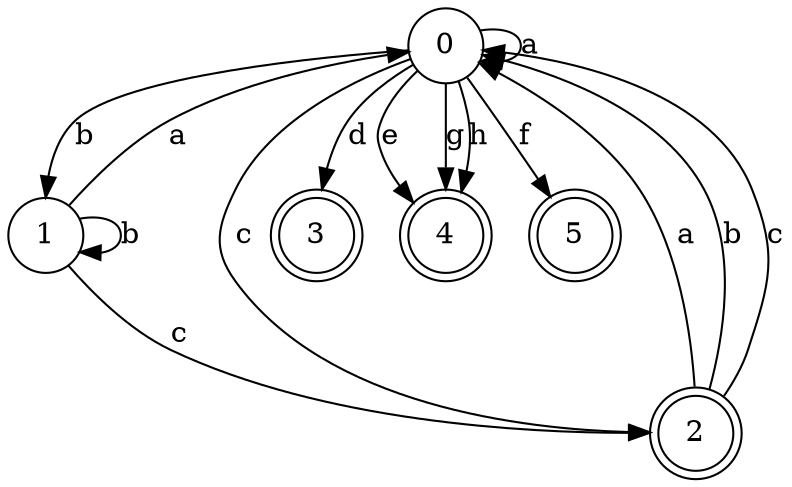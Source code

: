 digraph {
node[shape=circle] 0 [label="0"];
node[shape=circle] 1 [label="1"];
node[shape=doublecircle] 2 [label="2"];
node[shape=doublecircle] 3 [label="3"];
node[shape=doublecircle] 4 [label="4"];
node[shape=doublecircle] 5 [label="5"];
0->0 [label="a"];
0->1 [label="b"];
0->2 [label="c"];
1->0 [label="a"];
1->1 [label="b"];
1->2 [label="c"];
2->0 [label="a"];
2->0 [label="b"];
2->0 [label="c"];
0->3 [label="d"];
0->4 [label="e"];
0->5 [label="f"];
0->4 [label="g"];
0->4 [label="h"];
}